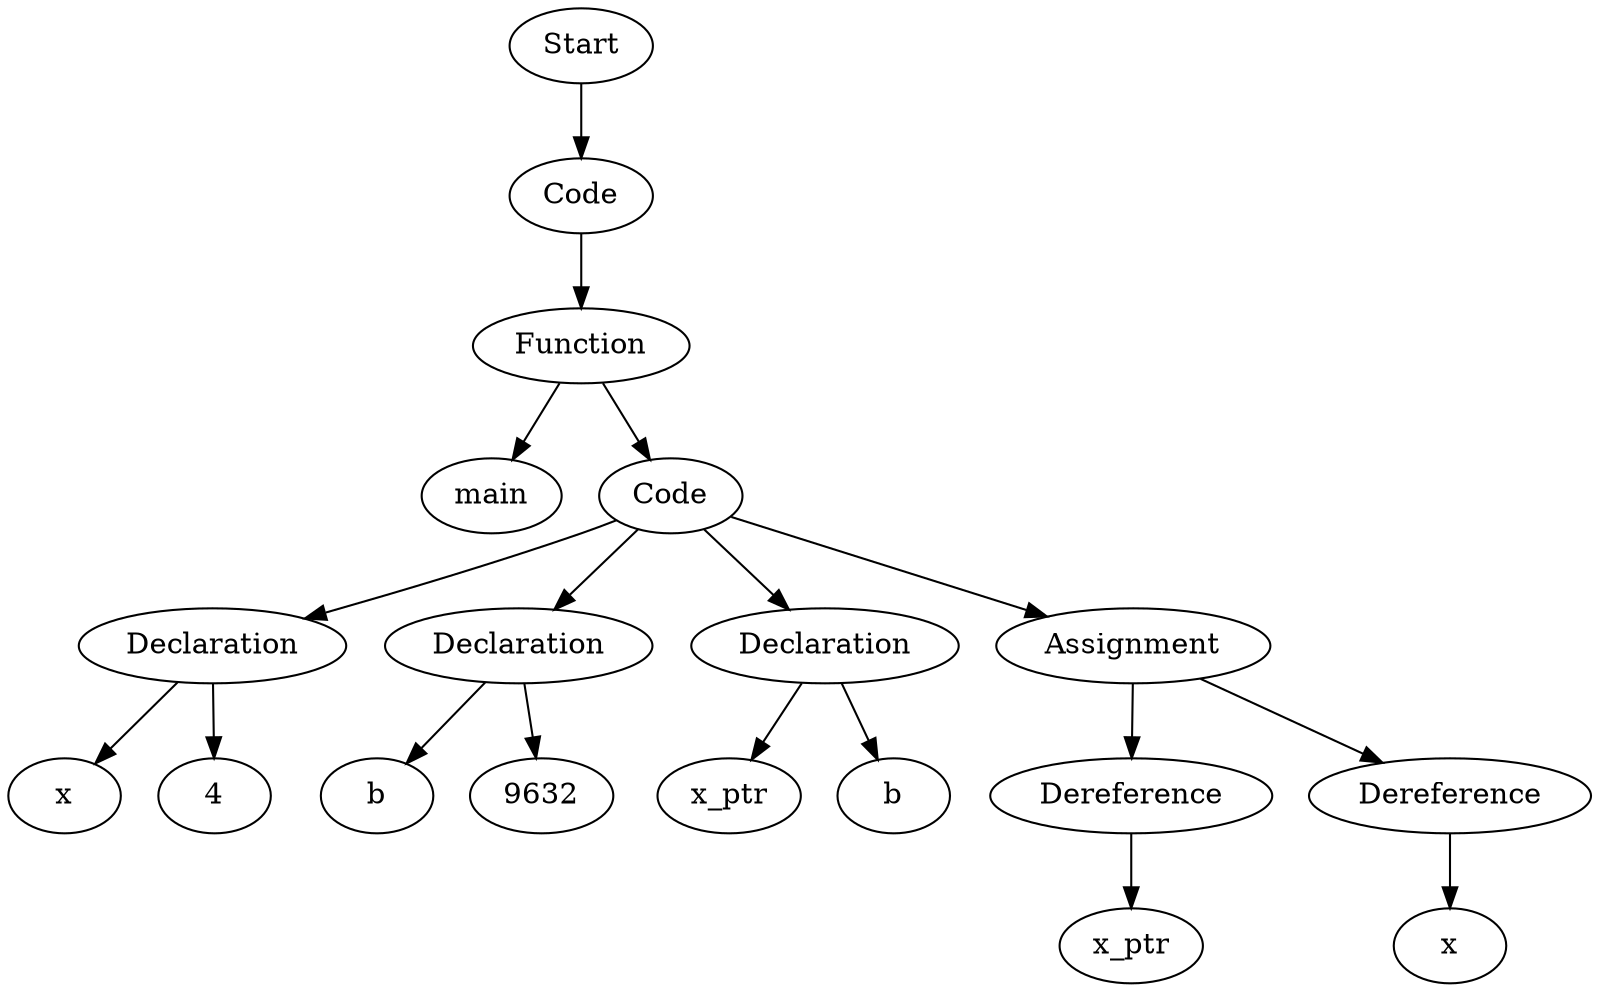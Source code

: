 digraph AST {
  "134516044524912" [label="Start"];
  "134516044524912" -> "134516044514352";
  "134516044514352" [label="Code"];
  "134516044514352" -> "134516044517184";
  "134516044517184" [label="Function"];
  "134516044517184" -> "134516044519968";
  "134516044517184" -> "134516044515120";
  "134516044519968" [label="main"];
  "134516044515120" [label="Code"];
  "134516044515120" -> "134516044519152";
  "134516044515120" -> "134516044526400";
  "134516044515120" -> "134516044521072";
  "134516044515120" -> "134516044528176";
  "134516044519152" [label="Declaration"];
  "134516044519152" -> "134516044522704";
  "134516044519152" -> "134516044519488";
  "134516044522704" [label="x"];
  "134516044519488" [label="4"];
  "134516044526400" [label="Declaration"];
  "134516044526400" -> "134516044526304";
  "134516044526400" -> "134516044523616";
  "134516044526304" [label="b"];
  "134516044523616" [label="9632"];
  "134516044521072" [label="Declaration"];
  "134516044521072" -> "134516044523088";
  "134516044521072" -> "134516044625520";
  "134516044523088" [label="x_ptr"];
  "134516044625520" [label="b"];
  "134516044528176" [label="Assignment"];
  "134516044528176" -> "134516044513344";
  "134516044528176" -> "134516044523568";
  "134516044513344" [label="Dereference"];
  "134516044513344" -> "134516044616400";
  "134516044616400" [label="x_ptr"];
  "134516044523568" [label="Dereference"];
  "134516044523568" -> "134516044621680";
  "134516044621680" [label="x"];
}
